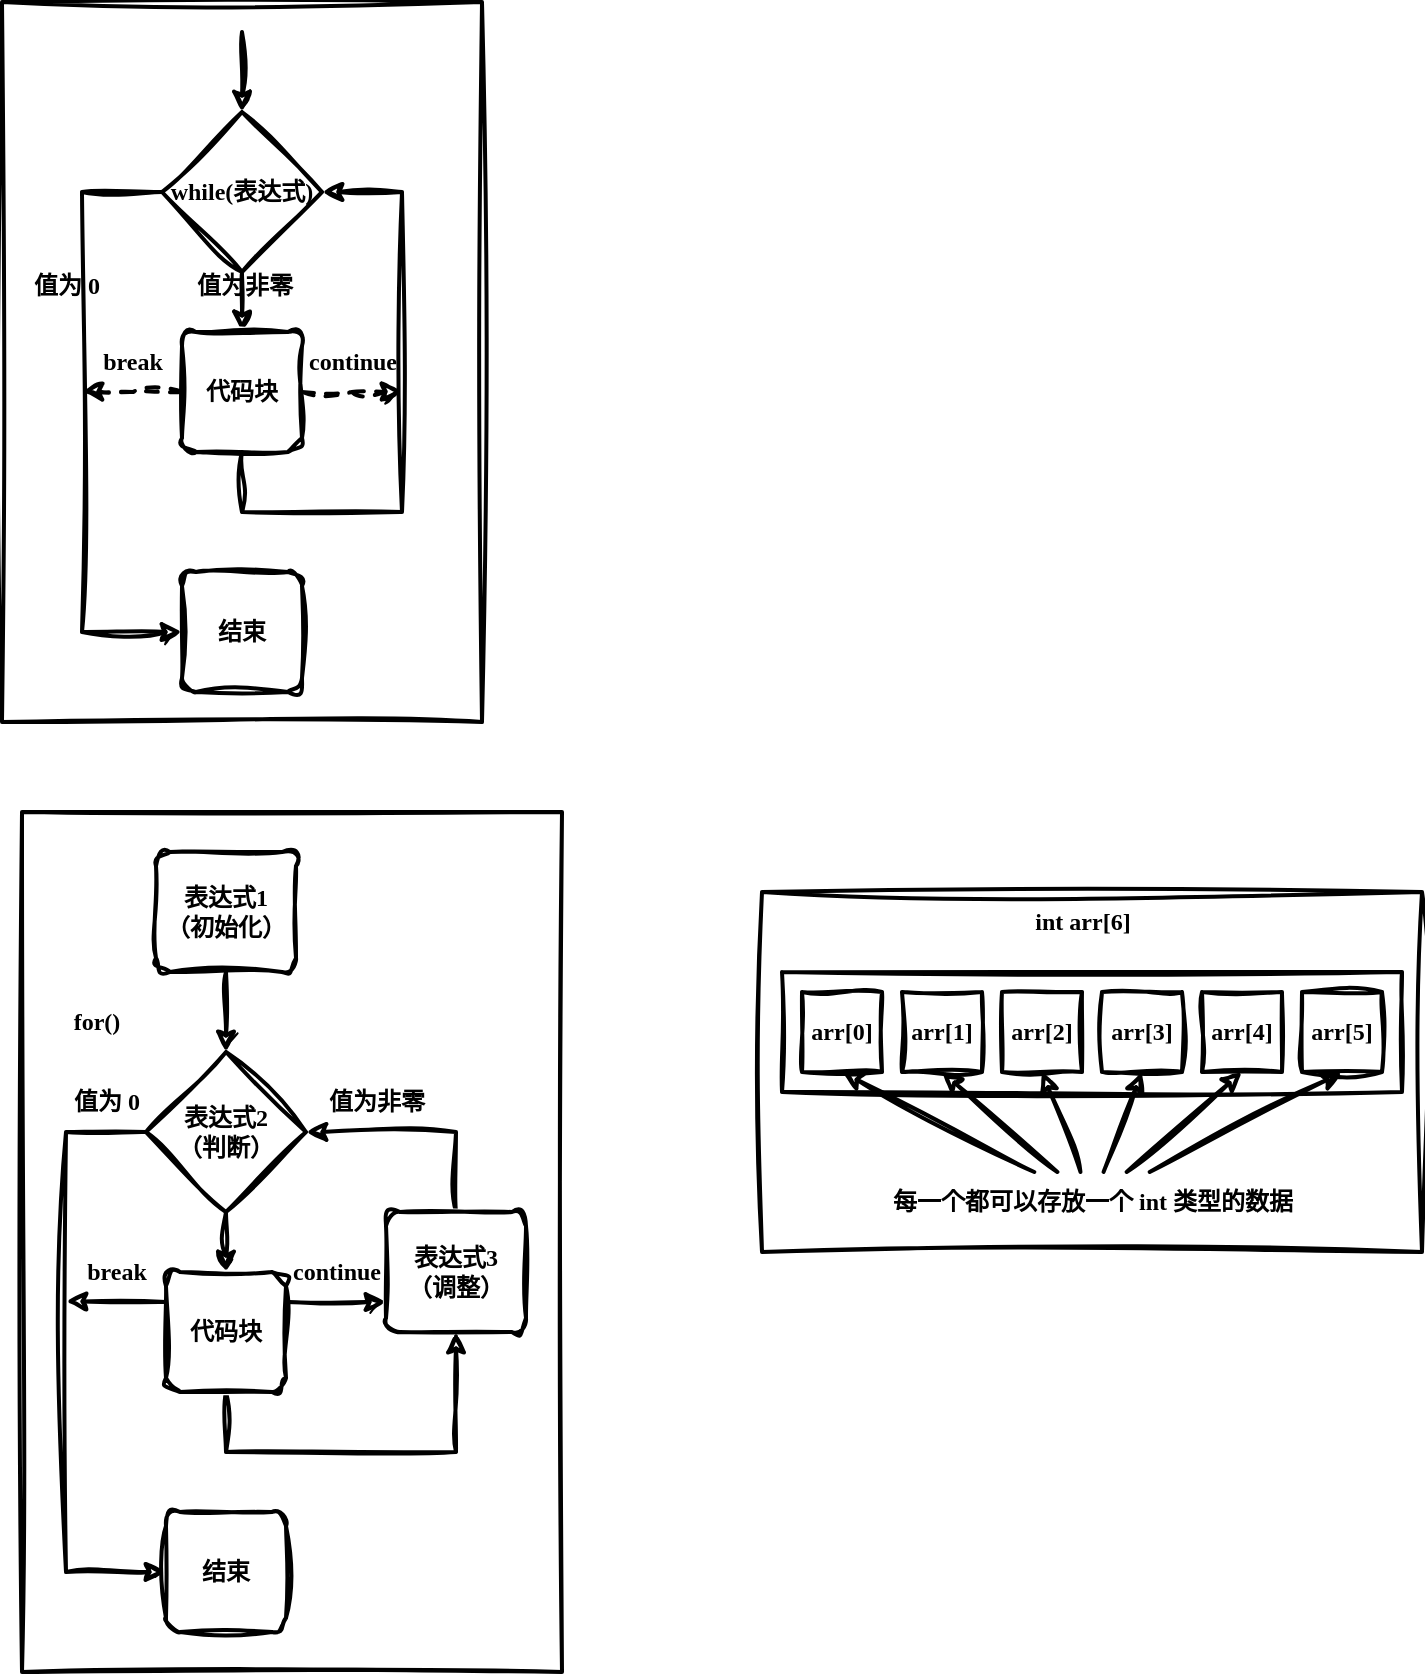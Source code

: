 <mxfile version="22.1.2" type="device">
  <diagram id="VpbXhYKfguBQtt2tWafs" name="第 1 页">
    <mxGraphModel dx="576" dy="401" grid="1" gridSize="10" guides="1" tooltips="1" connect="1" arrows="1" fold="1" page="1" pageScale="1" pageWidth="50000" pageHeight="50000" math="0" shadow="0">
      <root>
        <mxCell id="0" />
        <mxCell id="1" parent="0" />
        <mxCell id="Fh5ZQbn-1DKgCIVVcNkT-3" value="" style="rounded=0;whiteSpace=wrap;html=1;strokeWidth=2;fontFamily=Comic Sans MS;fontStyle=1;sketch=1;curveFitting=1;jiggle=2;" vertex="1" parent="1">
          <mxGeometry x="210" y="590" width="270" height="430" as="geometry" />
        </mxCell>
        <mxCell id="Fh5ZQbn-1DKgCIVVcNkT-2" value="" style="rounded=0;whiteSpace=wrap;html=1;strokeWidth=2;fontFamily=Comic Sans MS;fontStyle=1;sketch=1;curveFitting=1;jiggle=2;" vertex="1" parent="1">
          <mxGeometry x="200" y="185" width="240" height="360" as="geometry" />
        </mxCell>
        <mxCell id="Fh5ZQbn-1DKgCIVVcNkT-1" value="" style="rounded=0;whiteSpace=wrap;html=1;strokeWidth=2;fontFamily=Comic Sans MS;fontStyle=1;sketch=1;curveFitting=1;jiggle=2;" vertex="1" parent="1">
          <mxGeometry x="580" y="630" width="330" height="180" as="geometry" />
        </mxCell>
        <mxCell id="gVhbWSDda5ePllrdZrCx-3" value="" style="rounded=0;whiteSpace=wrap;html=1;strokeWidth=2;fontFamily=Comic Sans MS;fontStyle=1;sketch=1;curveFitting=1;jiggle=2;" parent="1" vertex="1">
          <mxGeometry x="590" y="670" width="310" height="60" as="geometry" />
        </mxCell>
        <mxCell id="IA8l7WBk2pHT-wUoN89k-16" style="rounded=0;orthogonalLoop=1;jettySize=auto;html=1;exitX=0.5;exitY=1;exitDx=0;exitDy=0;exitPerimeter=0;entryX=0.5;entryY=0;entryDx=0;entryDy=0;strokeWidth=2;fontFamily=Comic Sans MS;fontStyle=1;sketch=1;curveFitting=1;jiggle=2;" parent="1" source="IA8l7WBk2pHT-wUoN89k-11" target="IA8l7WBk2pHT-wUoN89k-20" edge="1">
          <mxGeometry relative="1" as="geometry">
            <mxPoint x="320" y="390" as="targetPoint" />
          </mxGeometry>
        </mxCell>
        <mxCell id="IA8l7WBk2pHT-wUoN89k-17" style="rounded=0;orthogonalLoop=1;jettySize=auto;html=1;strokeWidth=2;entryX=1;entryY=0.5;entryDx=0;entryDy=0;fontFamily=Comic Sans MS;fontStyle=1;entryPerimeter=0;exitX=0.5;exitY=1;exitDx=0;exitDy=0;sketch=1;curveFitting=1;jiggle=2;" parent="1" source="IA8l7WBk2pHT-wUoN89k-20" target="IA8l7WBk2pHT-wUoN89k-11" edge="1">
          <mxGeometry relative="1" as="geometry">
            <mxPoint x="320" y="440" as="sourcePoint" />
            <mxPoint x="440" y="460" as="targetPoint" />
            <Array as="points">
              <mxPoint x="320" y="440" />
              <mxPoint x="400" y="440" />
              <mxPoint x="400" y="280" />
            </Array>
          </mxGeometry>
        </mxCell>
        <mxCell id="IA8l7WBk2pHT-wUoN89k-11" value="while(表达式)" style="strokeWidth=2;html=1;shape=mxgraph.flowchart.decision;whiteSpace=wrap;fontFamily=Comic Sans MS;fontStyle=1;sketch=1;curveFitting=1;jiggle=2;" parent="1" vertex="1">
          <mxGeometry x="280" y="240" width="80" height="80" as="geometry" />
        </mxCell>
        <mxCell id="IA8l7WBk2pHT-wUoN89k-18" style="rounded=0;orthogonalLoop=1;jettySize=auto;html=1;strokeWidth=2;exitX=0;exitY=0.5;exitDx=0;exitDy=0;exitPerimeter=0;entryX=0;entryY=0.5;entryDx=0;entryDy=0;fontFamily=Comic Sans MS;fontStyle=1;sketch=1;curveFitting=1;jiggle=2;" parent="1" source="IA8l7WBk2pHT-wUoN89k-11" target="IA8l7WBk2pHT-wUoN89k-21" edge="1">
          <mxGeometry relative="1" as="geometry">
            <mxPoint x="410" y="500" as="sourcePoint" />
            <mxPoint x="460" y="490" as="targetPoint" />
            <Array as="points">
              <mxPoint x="240" y="280" />
              <mxPoint x="240" y="500" />
            </Array>
          </mxGeometry>
        </mxCell>
        <mxCell id="IA8l7WBk2pHT-wUoN89k-19" style="rounded=0;orthogonalLoop=1;jettySize=auto;html=1;entryX=0.5;entryY=0;entryDx=0;entryDy=0;entryPerimeter=0;strokeWidth=2;fontFamily=Comic Sans MS;fontStyle=1;sketch=1;curveFitting=1;jiggle=2;" parent="1" target="IA8l7WBk2pHT-wUoN89k-11" edge="1">
          <mxGeometry relative="1" as="geometry">
            <mxPoint x="320" y="200" as="sourcePoint" />
            <mxPoint x="330" y="220" as="targetPoint" />
          </mxGeometry>
        </mxCell>
        <mxCell id="IA8l7WBk2pHT-wUoN89k-25" style="edgeStyle=orthogonalEdgeStyle;rounded=0;orthogonalLoop=1;jettySize=auto;html=1;exitX=0;exitY=0.5;exitDx=0;exitDy=0;strokeWidth=2;dashed=1;fontFamily=Comic Sans MS;fontStyle=1;sketch=1;curveFitting=1;jiggle=2;" parent="1" source="IA8l7WBk2pHT-wUoN89k-20" edge="1">
          <mxGeometry relative="1" as="geometry">
            <mxPoint x="240.0" y="379.667" as="targetPoint" />
          </mxGeometry>
        </mxCell>
        <mxCell id="IA8l7WBk2pHT-wUoN89k-26" style="edgeStyle=orthogonalEdgeStyle;rounded=0;orthogonalLoop=1;jettySize=auto;html=1;exitX=1;exitY=0.5;exitDx=0;exitDy=0;strokeWidth=2;dashed=1;fontFamily=Comic Sans MS;fontStyle=1;sketch=1;curveFitting=1;jiggle=2;" parent="1" source="IA8l7WBk2pHT-wUoN89k-20" edge="1">
          <mxGeometry relative="1" as="geometry">
            <mxPoint x="400" y="379.667" as="targetPoint" />
          </mxGeometry>
        </mxCell>
        <mxCell id="IA8l7WBk2pHT-wUoN89k-20" value="代码块" style="rounded=1;whiteSpace=wrap;html=1;absoluteArcSize=1;arcSize=14;strokeWidth=2;fontFamily=Comic Sans MS;fontStyle=1;sketch=1;curveFitting=1;jiggle=2;" parent="1" vertex="1">
          <mxGeometry x="290" y="350" width="60" height="60" as="geometry" />
        </mxCell>
        <mxCell id="IA8l7WBk2pHT-wUoN89k-21" value="结束" style="rounded=1;whiteSpace=wrap;html=1;absoluteArcSize=1;arcSize=14;strokeWidth=2;fontFamily=Comic Sans MS;fontStyle=1;sketch=1;curveFitting=1;jiggle=2;" parent="1" vertex="1">
          <mxGeometry x="290" y="470" width="60" height="60" as="geometry" />
        </mxCell>
        <mxCell id="IA8l7WBk2pHT-wUoN89k-23" value="&lt;font&gt;&lt;span&gt;值为 0&lt;/span&gt;&lt;/font&gt;" style="text;html=1;align=center;verticalAlign=middle;resizable=0;points=[];autosize=1;strokeColor=none;fillColor=none;strokeWidth=2;fontFamily=Comic Sans MS;fontStyle=1;sketch=1;curveFitting=1;jiggle=2;" parent="1" vertex="1">
          <mxGeometry x="202" y="312" width="60" height="30" as="geometry" />
        </mxCell>
        <mxCell id="IA8l7WBk2pHT-wUoN89k-24" value="&lt;font&gt;&lt;span&gt;值为非零&lt;/span&gt;&lt;/font&gt;" style="text;html=1;align=center;verticalAlign=middle;resizable=0;points=[];autosize=1;strokeColor=none;fillColor=none;strokeWidth=2;fontFamily=Comic Sans MS;fontStyle=1;sketch=1;curveFitting=1;jiggle=2;" parent="1" vertex="1">
          <mxGeometry x="286" y="312" width="70" height="30" as="geometry" />
        </mxCell>
        <mxCell id="IA8l7WBk2pHT-wUoN89k-27" style="rounded=0;orthogonalLoop=1;jettySize=auto;html=1;exitX=0.5;exitY=1;exitDx=0;exitDy=0;exitPerimeter=0;entryX=0.5;entryY=0;entryDx=0;entryDy=0;strokeWidth=2;fontFamily=Comic Sans MS;fontStyle=1;sketch=1;curveFitting=1;jiggle=2;" parent="1" source="IA8l7WBk2pHT-wUoN89k-29" target="IA8l7WBk2pHT-wUoN89k-34" edge="1">
          <mxGeometry relative="1" as="geometry">
            <mxPoint x="312" y="860" as="targetPoint" />
          </mxGeometry>
        </mxCell>
        <mxCell id="IA8l7WBk2pHT-wUoN89k-28" style="rounded=0;orthogonalLoop=1;jettySize=auto;html=1;strokeWidth=2;fontFamily=Comic Sans MS;fontStyle=1;entryX=1;entryY=0.5;entryDx=0;entryDy=0;entryPerimeter=0;exitX=0.5;exitY=0;exitDx=0;exitDy=0;sketch=1;curveFitting=1;jiggle=2;" parent="1" source="IA8l7WBk2pHT-wUoN89k-44" target="IA8l7WBk2pHT-wUoN89k-29" edge="1">
          <mxGeometry relative="1" as="geometry">
            <mxPoint x="512" y="750" as="targetPoint" />
            <Array as="points">
              <mxPoint x="427" y="750" />
            </Array>
          </mxGeometry>
        </mxCell>
        <mxCell id="IA8l7WBk2pHT-wUoN89k-29" value="表达式2&lt;br&gt;（判断）" style="strokeWidth=2;html=1;shape=mxgraph.flowchart.decision;whiteSpace=wrap;fontFamily=Comic Sans MS;fontStyle=1;sketch=1;curveFitting=1;jiggle=2;" parent="1" vertex="1">
          <mxGeometry x="272" y="710" width="80" height="80" as="geometry" />
        </mxCell>
        <mxCell id="IA8l7WBk2pHT-wUoN89k-30" style="rounded=0;orthogonalLoop=1;jettySize=auto;html=1;strokeWidth=2;exitX=0;exitY=0.5;exitDx=0;exitDy=0;exitPerimeter=0;entryX=0;entryY=0.5;entryDx=0;entryDy=0;fontFamily=Comic Sans MS;fontStyle=1;sketch=1;curveFitting=1;jiggle=2;" parent="1" source="IA8l7WBk2pHT-wUoN89k-29" target="IA8l7WBk2pHT-wUoN89k-35" edge="1">
          <mxGeometry relative="1" as="geometry">
            <mxPoint x="402" y="970" as="sourcePoint" />
            <mxPoint x="452" y="960" as="targetPoint" />
            <Array as="points">
              <mxPoint x="232" y="750" />
              <mxPoint x="232" y="970" />
            </Array>
          </mxGeometry>
        </mxCell>
        <mxCell id="IA8l7WBk2pHT-wUoN89k-31" style="rounded=0;orthogonalLoop=1;jettySize=auto;html=1;entryX=0.5;entryY=0;entryDx=0;entryDy=0;entryPerimeter=0;strokeWidth=2;fontFamily=Comic Sans MS;fontStyle=1;exitX=0.5;exitY=1;exitDx=0;exitDy=0;sketch=1;curveFitting=1;jiggle=2;" parent="1" source="IA8l7WBk2pHT-wUoN89k-38" target="IA8l7WBk2pHT-wUoN89k-29" edge="1">
          <mxGeometry relative="1" as="geometry">
            <mxPoint x="312" y="670" as="sourcePoint" />
            <mxPoint x="322" y="690" as="targetPoint" />
          </mxGeometry>
        </mxCell>
        <mxCell id="IA8l7WBk2pHT-wUoN89k-46" style="rounded=0;orthogonalLoop=1;jettySize=auto;html=1;exitX=0.5;exitY=1;exitDx=0;exitDy=0;entryX=0.5;entryY=1;entryDx=0;entryDy=0;strokeWidth=2;fontFamily=Comic Sans MS;fontStyle=1;sketch=1;curveFitting=1;jiggle=2;" parent="1" source="IA8l7WBk2pHT-wUoN89k-34" target="IA8l7WBk2pHT-wUoN89k-44" edge="1">
          <mxGeometry relative="1" as="geometry">
            <Array as="points">
              <mxPoint x="312" y="910" />
              <mxPoint x="427" y="910" />
            </Array>
          </mxGeometry>
        </mxCell>
        <mxCell id="IA8l7WBk2pHT-wUoN89k-47" style="rounded=0;orthogonalLoop=1;jettySize=auto;html=1;exitX=1;exitY=0.25;exitDx=0;exitDy=0;entryX=0;entryY=0.75;entryDx=0;entryDy=0;strokeWidth=2;fontFamily=Comic Sans MS;fontStyle=1;sketch=1;curveFitting=1;jiggle=2;" parent="1" source="IA8l7WBk2pHT-wUoN89k-34" target="IA8l7WBk2pHT-wUoN89k-44" edge="1">
          <mxGeometry relative="1" as="geometry" />
        </mxCell>
        <mxCell id="IA8l7WBk2pHT-wUoN89k-48" style="rounded=0;orthogonalLoop=1;jettySize=auto;html=1;exitX=0;exitY=0.25;exitDx=0;exitDy=0;strokeWidth=2;fontFamily=Comic Sans MS;fontStyle=1;sketch=1;curveFitting=1;jiggle=2;" parent="1" source="IA8l7WBk2pHT-wUoN89k-34" edge="1">
          <mxGeometry relative="1" as="geometry">
            <mxPoint x="232.0" y="834.667" as="targetPoint" />
          </mxGeometry>
        </mxCell>
        <mxCell id="IA8l7WBk2pHT-wUoN89k-34" value="代码块" style="rounded=1;whiteSpace=wrap;html=1;absoluteArcSize=1;arcSize=14;strokeWidth=2;fontFamily=Comic Sans MS;fontStyle=1;sketch=1;curveFitting=1;jiggle=2;" parent="1" vertex="1">
          <mxGeometry x="282" y="820" width="60" height="60" as="geometry" />
        </mxCell>
        <mxCell id="IA8l7WBk2pHT-wUoN89k-35" value="结束" style="rounded=1;whiteSpace=wrap;html=1;absoluteArcSize=1;arcSize=14;strokeWidth=2;fontFamily=Comic Sans MS;fontStyle=1;sketch=1;curveFitting=1;jiggle=2;" parent="1" vertex="1">
          <mxGeometry x="282" y="940" width="60" height="60" as="geometry" />
        </mxCell>
        <mxCell id="IA8l7WBk2pHT-wUoN89k-36" value="&lt;font&gt;&lt;span&gt;值为 0&lt;/span&gt;&lt;/font&gt;" style="text;html=1;align=center;verticalAlign=middle;resizable=0;points=[];autosize=1;strokeColor=none;fillColor=none;strokeWidth=2;fontFamily=Comic Sans MS;fontStyle=1;sketch=1;curveFitting=1;jiggle=2;" parent="1" vertex="1">
          <mxGeometry x="222" y="720" width="60" height="30" as="geometry" />
        </mxCell>
        <mxCell id="IA8l7WBk2pHT-wUoN89k-37" value="&lt;font&gt;&lt;span&gt;值为非零&lt;/span&gt;&lt;/font&gt;" style="text;html=1;align=center;verticalAlign=middle;resizable=0;points=[];autosize=1;strokeColor=none;fillColor=none;strokeWidth=2;fontFamily=Comic Sans MS;fontStyle=1;sketch=1;curveFitting=1;jiggle=2;" parent="1" vertex="1">
          <mxGeometry x="352" y="720" width="70" height="30" as="geometry" />
        </mxCell>
        <mxCell id="IA8l7WBk2pHT-wUoN89k-38" value="表达式1&lt;br&gt;（初始化）" style="rounded=1;whiteSpace=wrap;html=1;absoluteArcSize=1;arcSize=14;strokeWidth=2;fontFamily=Comic Sans MS;fontStyle=1;sketch=1;curveFitting=1;jiggle=2;" parent="1" vertex="1">
          <mxGeometry x="277" y="610" width="70" height="60" as="geometry" />
        </mxCell>
        <mxCell id="IA8l7WBk2pHT-wUoN89k-41" value="continue" style="text;html=1;align=center;verticalAlign=middle;resizable=0;points=[];autosize=1;strokeColor=none;fillColor=none;strokeWidth=2;fontFamily=Comic Sans MS;fontStyle=1;sketch=1;curveFitting=1;jiggle=2;" parent="1" vertex="1">
          <mxGeometry x="340" y="350" width="70" height="30" as="geometry" />
        </mxCell>
        <mxCell id="IA8l7WBk2pHT-wUoN89k-43" value="break" style="text;html=1;align=center;verticalAlign=middle;resizable=0;points=[];autosize=1;strokeColor=none;fillColor=none;strokeWidth=2;fontFamily=Comic Sans MS;fontStyle=1;sketch=1;curveFitting=1;jiggle=2;" parent="1" vertex="1">
          <mxGeometry x="235" y="350" width="60" height="30" as="geometry" />
        </mxCell>
        <mxCell id="IA8l7WBk2pHT-wUoN89k-44" value="表达式3&lt;br&gt;（调整）" style="rounded=1;whiteSpace=wrap;html=1;absoluteArcSize=1;arcSize=14;strokeWidth=2;fontFamily=Comic Sans MS;fontStyle=1;sketch=1;curveFitting=1;jiggle=2;" parent="1" vertex="1">
          <mxGeometry x="392" y="790" width="70" height="60" as="geometry" />
        </mxCell>
        <mxCell id="IA8l7WBk2pHT-wUoN89k-49" value="continue" style="text;html=1;align=center;verticalAlign=middle;resizable=0;points=[];autosize=1;strokeColor=none;fillColor=none;strokeWidth=2;fontFamily=Comic Sans MS;fontStyle=1;sketch=1;curveFitting=1;jiggle=2;" parent="1" vertex="1">
          <mxGeometry x="332" y="805" width="70" height="30" as="geometry" />
        </mxCell>
        <mxCell id="IA8l7WBk2pHT-wUoN89k-50" value="break" style="text;html=1;align=center;verticalAlign=middle;resizable=0;points=[];autosize=1;strokeColor=none;fillColor=none;strokeWidth=2;fontFamily=Comic Sans MS;fontStyle=1;sketch=1;curveFitting=1;jiggle=2;" parent="1" vertex="1">
          <mxGeometry x="227" y="805" width="60" height="30" as="geometry" />
        </mxCell>
        <mxCell id="IA8l7WBk2pHT-wUoN89k-51" value="for()" style="text;html=1;align=center;verticalAlign=middle;resizable=0;points=[];autosize=1;strokeColor=none;fillColor=none;strokeWidth=2;fontFamily=Comic Sans MS;fontStyle=1;sketch=1;curveFitting=1;jiggle=2;" parent="1" vertex="1">
          <mxGeometry x="222" y="680" width="50" height="30" as="geometry" />
        </mxCell>
        <mxCell id="1k6w16RIIa3r9uEWh7BL-1" value="arr[0]" style="rounded=0;whiteSpace=wrap;html=1;strokeWidth=2;fontFamily=Comic Sans MS;fontStyle=1;sketch=1;curveFitting=1;jiggle=2;" parent="1" vertex="1">
          <mxGeometry x="600" y="680" width="40" height="40" as="geometry" />
        </mxCell>
        <mxCell id="1k6w16RIIa3r9uEWh7BL-2" value="arr[1]" style="rounded=0;whiteSpace=wrap;html=1;strokeWidth=2;fontFamily=Comic Sans MS;fontStyle=1;sketch=1;curveFitting=1;jiggle=2;" parent="1" vertex="1">
          <mxGeometry x="650" y="680" width="40" height="40" as="geometry" />
        </mxCell>
        <mxCell id="1k6w16RIIa3r9uEWh7BL-3" value="arr[2]" style="rounded=0;whiteSpace=wrap;html=1;strokeWidth=2;fontFamily=Comic Sans MS;fontStyle=1;sketch=1;curveFitting=1;jiggle=2;" parent="1" vertex="1">
          <mxGeometry x="700" y="680" width="40" height="40" as="geometry" />
        </mxCell>
        <mxCell id="gVhbWSDda5ePllrdZrCx-1" value="arr[3]" style="rounded=0;whiteSpace=wrap;html=1;strokeWidth=2;fontFamily=Comic Sans MS;fontStyle=1;sketch=1;curveFitting=1;jiggle=2;" parent="1" vertex="1">
          <mxGeometry x="750" y="680" width="40" height="40" as="geometry" />
        </mxCell>
        <mxCell id="gVhbWSDda5ePllrdZrCx-2" value="arr[4]" style="rounded=0;whiteSpace=wrap;html=1;strokeWidth=2;fontFamily=Comic Sans MS;fontStyle=1;sketch=1;curveFitting=1;jiggle=2;" parent="1" vertex="1">
          <mxGeometry x="800" y="680" width="40" height="40" as="geometry" />
        </mxCell>
        <mxCell id="gVhbWSDda5ePllrdZrCx-4" value="arr[5]" style="rounded=0;whiteSpace=wrap;html=1;strokeWidth=2;fontFamily=Comic Sans MS;fontStyle=1;sketch=1;curveFitting=1;jiggle=2;" parent="1" vertex="1">
          <mxGeometry x="850" y="680" width="40" height="40" as="geometry" />
        </mxCell>
        <mxCell id="gVhbWSDda5ePllrdZrCx-5" value="int arr[6]" style="text;html=1;align=center;verticalAlign=middle;resizable=0;points=[];autosize=1;strokeColor=none;fillColor=none;strokeWidth=2;fontFamily=Comic Sans MS;fontStyle=1;sketch=1;curveFitting=1;jiggle=2;" parent="1" vertex="1">
          <mxGeometry x="700" y="630" width="80" height="30" as="geometry" />
        </mxCell>
        <mxCell id="gVhbWSDda5ePllrdZrCx-7" style="rounded=0;orthogonalLoop=1;jettySize=auto;html=1;entryX=0.5;entryY=1;entryDx=0;entryDy=0;strokeWidth=2;fontFamily=Comic Sans MS;fontStyle=1;sketch=1;curveFitting=1;jiggle=2;" parent="1" source="gVhbWSDda5ePllrdZrCx-8" target="1k6w16RIIa3r9uEWh7BL-1" edge="1">
          <mxGeometry relative="1" as="geometry">
            <mxPoint x="620" y="760" as="sourcePoint" />
            <mxPoint x="640" y="770" as="targetPoint" />
          </mxGeometry>
        </mxCell>
        <mxCell id="gVhbWSDda5ePllrdZrCx-8" value="每一个都可以存放一个 int 类型的数据" style="text;html=1;align=center;verticalAlign=middle;resizable=0;points=[];autosize=1;strokeColor=none;fillColor=none;strokeWidth=2;fontFamily=Comic Sans MS;fontStyle=1;sketch=1;curveFitting=1;jiggle=2;" parent="1" vertex="1">
          <mxGeometry x="630" y="770" width="230" height="30" as="geometry" />
        </mxCell>
        <mxCell id="gVhbWSDda5ePllrdZrCx-9" style="rounded=0;orthogonalLoop=1;jettySize=auto;html=1;entryX=0.5;entryY=1;entryDx=0;entryDy=0;strokeWidth=2;fontFamily=Comic Sans MS;fontStyle=1;sketch=1;curveFitting=1;jiggle=2;" parent="1" source="gVhbWSDda5ePllrdZrCx-8" target="1k6w16RIIa3r9uEWh7BL-2" edge="1">
          <mxGeometry relative="1" as="geometry">
            <mxPoint x="692" y="780" as="sourcePoint" />
            <mxPoint x="630" y="730" as="targetPoint" />
          </mxGeometry>
        </mxCell>
        <mxCell id="gVhbWSDda5ePllrdZrCx-10" style="rounded=0;orthogonalLoop=1;jettySize=auto;html=1;entryX=0.5;entryY=1;entryDx=0;entryDy=0;strokeWidth=2;fontFamily=Comic Sans MS;fontStyle=1;sketch=1;curveFitting=1;jiggle=2;" parent="1" source="gVhbWSDda5ePllrdZrCx-8" target="1k6w16RIIa3r9uEWh7BL-3" edge="1">
          <mxGeometry relative="1" as="geometry">
            <mxPoint x="703" y="780" as="sourcePoint" />
            <mxPoint x="680" y="730" as="targetPoint" />
          </mxGeometry>
        </mxCell>
        <mxCell id="gVhbWSDda5ePllrdZrCx-11" style="rounded=0;orthogonalLoop=1;jettySize=auto;html=1;entryX=0.5;entryY=1;entryDx=0;entryDy=0;strokeWidth=2;fontFamily=Comic Sans MS;fontStyle=1;sketch=1;curveFitting=1;jiggle=2;" parent="1" source="gVhbWSDda5ePllrdZrCx-8" target="gVhbWSDda5ePllrdZrCx-1" edge="1">
          <mxGeometry relative="1" as="geometry">
            <mxPoint x="715" y="780" as="sourcePoint" />
            <mxPoint x="730" y="730" as="targetPoint" />
          </mxGeometry>
        </mxCell>
        <mxCell id="gVhbWSDda5ePllrdZrCx-12" style="rounded=0;orthogonalLoop=1;jettySize=auto;html=1;entryX=0.5;entryY=1;entryDx=0;entryDy=0;strokeWidth=2;fontFamily=Comic Sans MS;fontStyle=1;sketch=1;curveFitting=1;jiggle=2;" parent="1" source="gVhbWSDda5ePllrdZrCx-8" target="gVhbWSDda5ePllrdZrCx-2" edge="1">
          <mxGeometry relative="1" as="geometry">
            <mxPoint x="726" y="780" as="sourcePoint" />
            <mxPoint x="780" y="730" as="targetPoint" />
          </mxGeometry>
        </mxCell>
        <mxCell id="gVhbWSDda5ePllrdZrCx-13" style="rounded=0;orthogonalLoop=1;jettySize=auto;html=1;entryX=0.5;entryY=1;entryDx=0;entryDy=0;strokeWidth=2;fontFamily=Comic Sans MS;fontStyle=1;sketch=1;curveFitting=1;jiggle=2;" parent="1" source="gVhbWSDda5ePllrdZrCx-8" target="gVhbWSDda5ePllrdZrCx-4" edge="1">
          <mxGeometry relative="1" as="geometry">
            <mxPoint x="738" y="780" as="sourcePoint" />
            <mxPoint x="830" y="730" as="targetPoint" />
          </mxGeometry>
        </mxCell>
      </root>
    </mxGraphModel>
  </diagram>
</mxfile>
